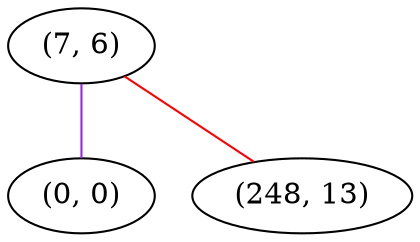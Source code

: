 graph "" {
"(7, 6)";
"(0, 0)";
"(248, 13)";
"(7, 6)" -- "(0, 0)"  [color=purple, key=0, weight=4];
"(7, 6)" -- "(248, 13)"  [color=red, key=0, weight=1];
}
